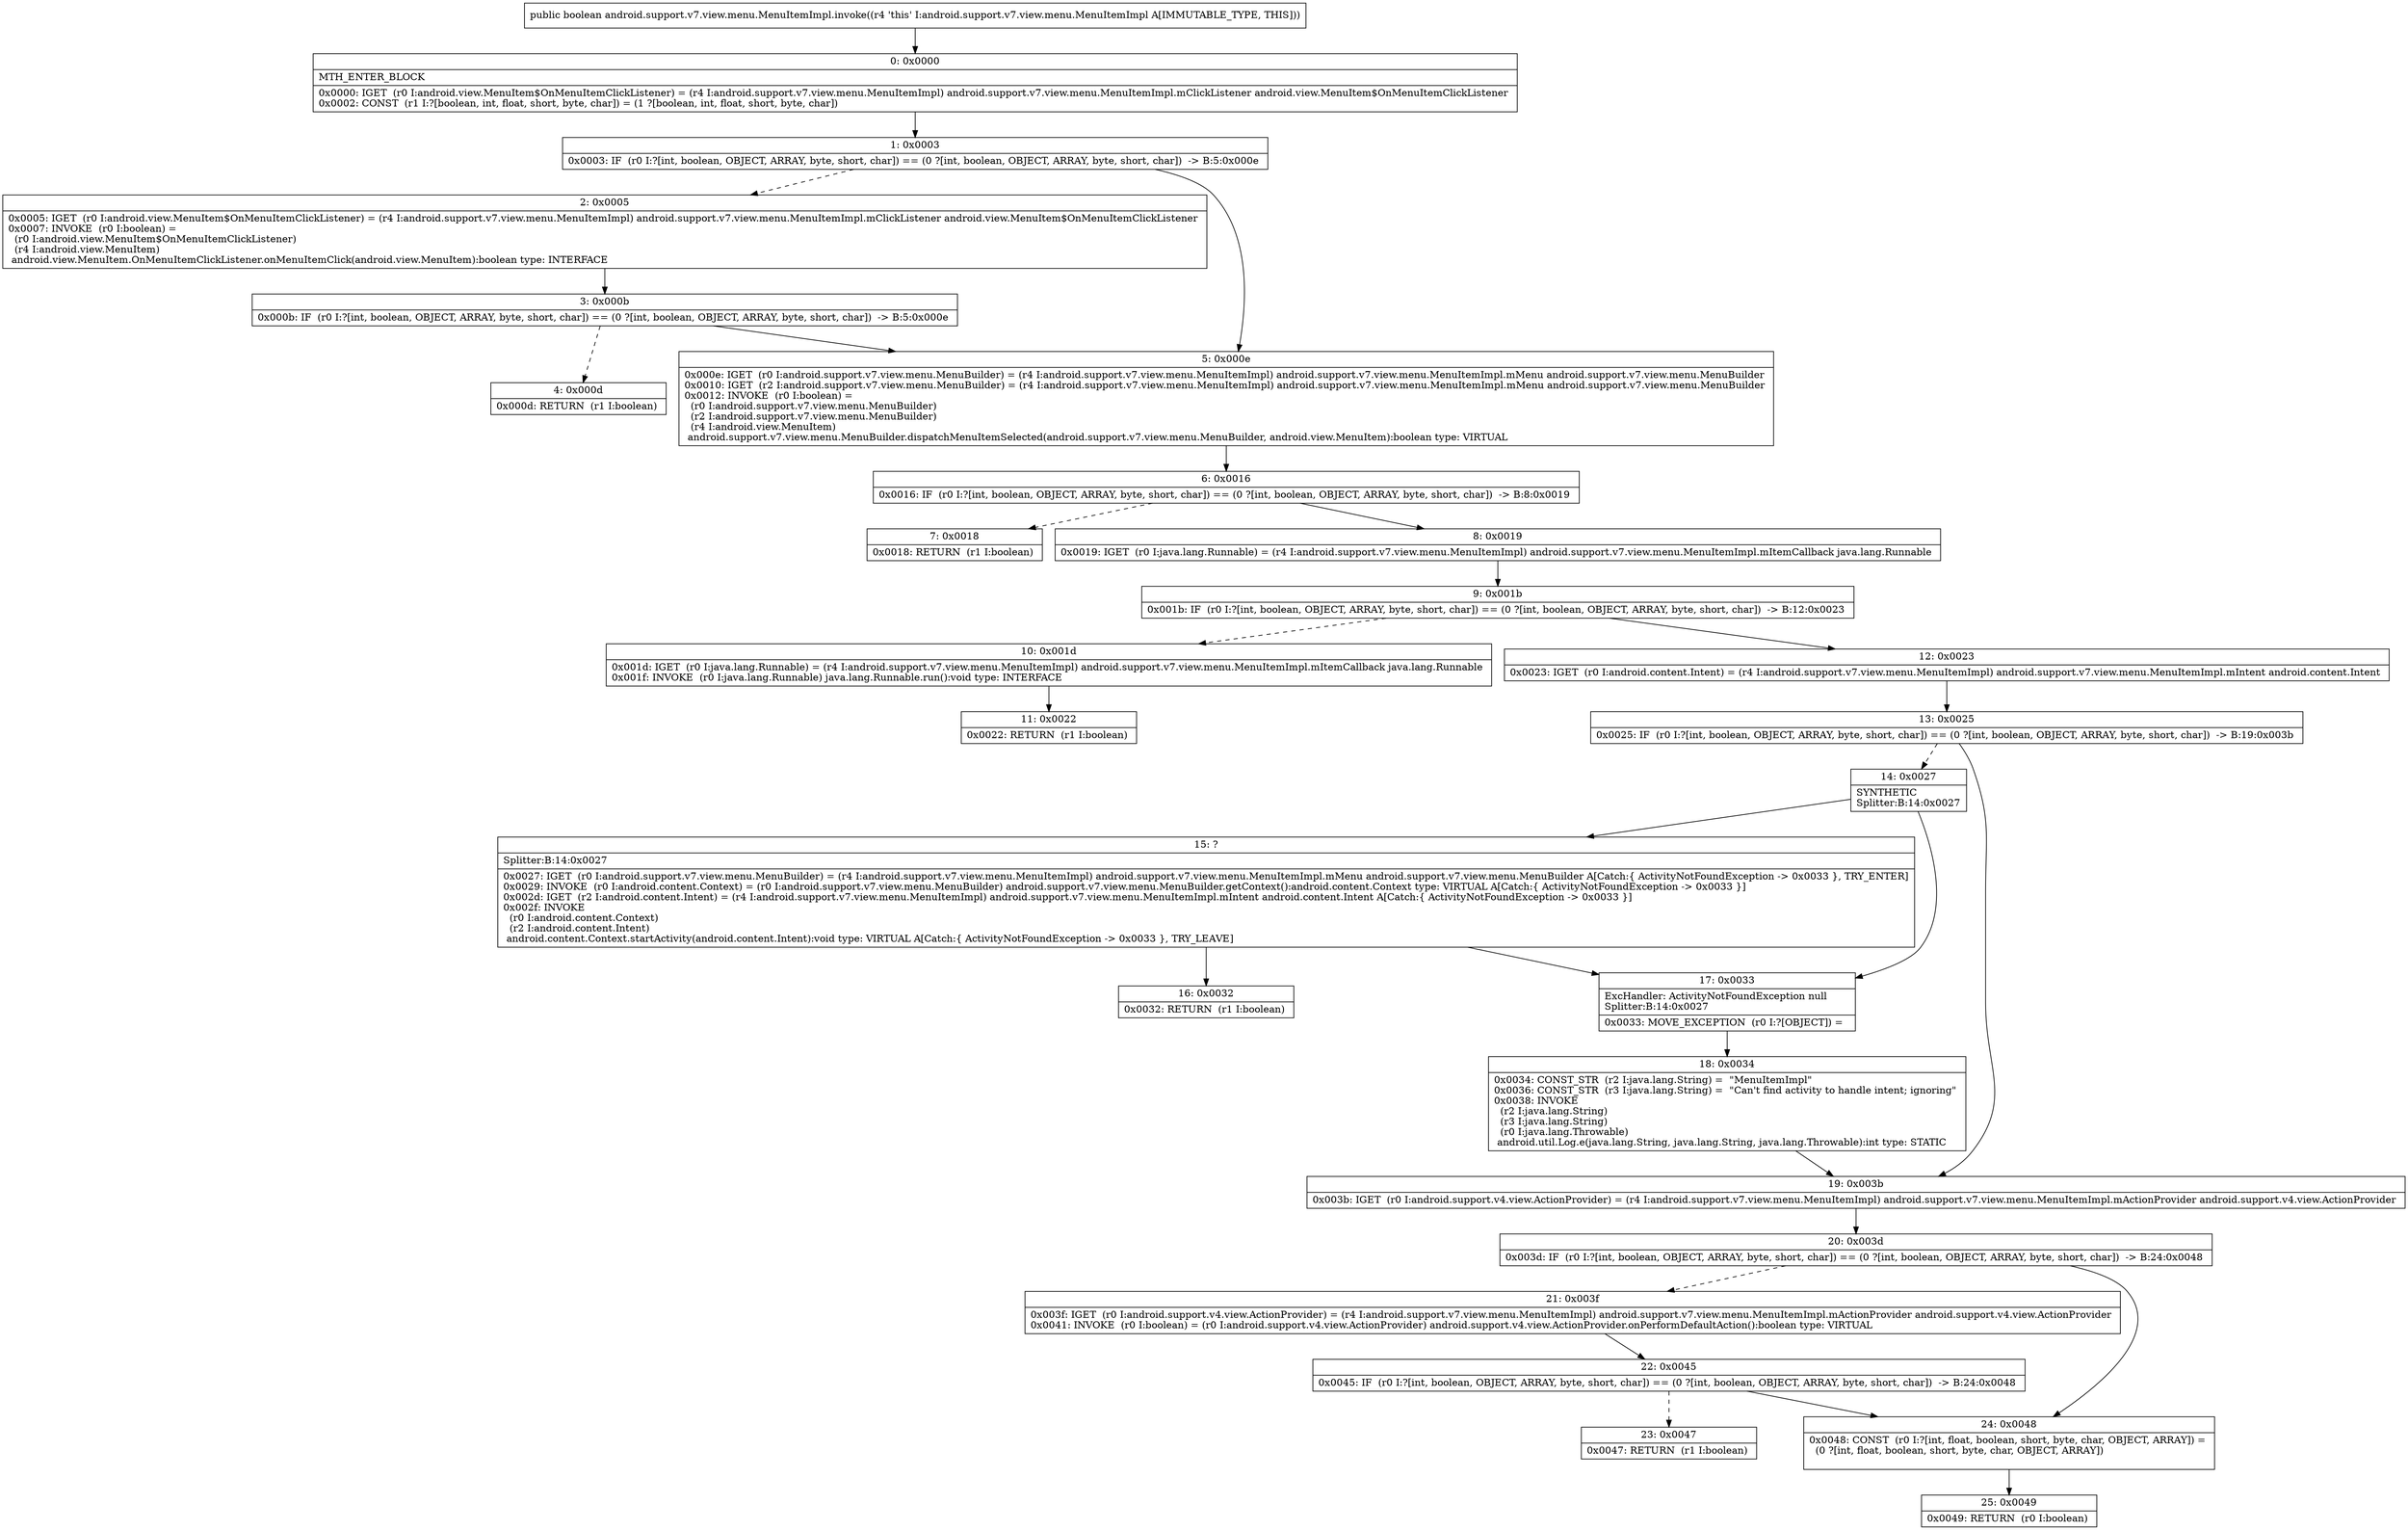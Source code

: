 digraph "CFG forandroid.support.v7.view.menu.MenuItemImpl.invoke()Z" {
Node_0 [shape=record,label="{0\:\ 0x0000|MTH_ENTER_BLOCK\l|0x0000: IGET  (r0 I:android.view.MenuItem$OnMenuItemClickListener) = (r4 I:android.support.v7.view.menu.MenuItemImpl) android.support.v7.view.menu.MenuItemImpl.mClickListener android.view.MenuItem$OnMenuItemClickListener \l0x0002: CONST  (r1 I:?[boolean, int, float, short, byte, char]) = (1 ?[boolean, int, float, short, byte, char]) \l}"];
Node_1 [shape=record,label="{1\:\ 0x0003|0x0003: IF  (r0 I:?[int, boolean, OBJECT, ARRAY, byte, short, char]) == (0 ?[int, boolean, OBJECT, ARRAY, byte, short, char])  \-\> B:5:0x000e \l}"];
Node_2 [shape=record,label="{2\:\ 0x0005|0x0005: IGET  (r0 I:android.view.MenuItem$OnMenuItemClickListener) = (r4 I:android.support.v7.view.menu.MenuItemImpl) android.support.v7.view.menu.MenuItemImpl.mClickListener android.view.MenuItem$OnMenuItemClickListener \l0x0007: INVOKE  (r0 I:boolean) = \l  (r0 I:android.view.MenuItem$OnMenuItemClickListener)\l  (r4 I:android.view.MenuItem)\l android.view.MenuItem.OnMenuItemClickListener.onMenuItemClick(android.view.MenuItem):boolean type: INTERFACE \l}"];
Node_3 [shape=record,label="{3\:\ 0x000b|0x000b: IF  (r0 I:?[int, boolean, OBJECT, ARRAY, byte, short, char]) == (0 ?[int, boolean, OBJECT, ARRAY, byte, short, char])  \-\> B:5:0x000e \l}"];
Node_4 [shape=record,label="{4\:\ 0x000d|0x000d: RETURN  (r1 I:boolean) \l}"];
Node_5 [shape=record,label="{5\:\ 0x000e|0x000e: IGET  (r0 I:android.support.v7.view.menu.MenuBuilder) = (r4 I:android.support.v7.view.menu.MenuItemImpl) android.support.v7.view.menu.MenuItemImpl.mMenu android.support.v7.view.menu.MenuBuilder \l0x0010: IGET  (r2 I:android.support.v7.view.menu.MenuBuilder) = (r4 I:android.support.v7.view.menu.MenuItemImpl) android.support.v7.view.menu.MenuItemImpl.mMenu android.support.v7.view.menu.MenuBuilder \l0x0012: INVOKE  (r0 I:boolean) = \l  (r0 I:android.support.v7.view.menu.MenuBuilder)\l  (r2 I:android.support.v7.view.menu.MenuBuilder)\l  (r4 I:android.view.MenuItem)\l android.support.v7.view.menu.MenuBuilder.dispatchMenuItemSelected(android.support.v7.view.menu.MenuBuilder, android.view.MenuItem):boolean type: VIRTUAL \l}"];
Node_6 [shape=record,label="{6\:\ 0x0016|0x0016: IF  (r0 I:?[int, boolean, OBJECT, ARRAY, byte, short, char]) == (0 ?[int, boolean, OBJECT, ARRAY, byte, short, char])  \-\> B:8:0x0019 \l}"];
Node_7 [shape=record,label="{7\:\ 0x0018|0x0018: RETURN  (r1 I:boolean) \l}"];
Node_8 [shape=record,label="{8\:\ 0x0019|0x0019: IGET  (r0 I:java.lang.Runnable) = (r4 I:android.support.v7.view.menu.MenuItemImpl) android.support.v7.view.menu.MenuItemImpl.mItemCallback java.lang.Runnable \l}"];
Node_9 [shape=record,label="{9\:\ 0x001b|0x001b: IF  (r0 I:?[int, boolean, OBJECT, ARRAY, byte, short, char]) == (0 ?[int, boolean, OBJECT, ARRAY, byte, short, char])  \-\> B:12:0x0023 \l}"];
Node_10 [shape=record,label="{10\:\ 0x001d|0x001d: IGET  (r0 I:java.lang.Runnable) = (r4 I:android.support.v7.view.menu.MenuItemImpl) android.support.v7.view.menu.MenuItemImpl.mItemCallback java.lang.Runnable \l0x001f: INVOKE  (r0 I:java.lang.Runnable) java.lang.Runnable.run():void type: INTERFACE \l}"];
Node_11 [shape=record,label="{11\:\ 0x0022|0x0022: RETURN  (r1 I:boolean) \l}"];
Node_12 [shape=record,label="{12\:\ 0x0023|0x0023: IGET  (r0 I:android.content.Intent) = (r4 I:android.support.v7.view.menu.MenuItemImpl) android.support.v7.view.menu.MenuItemImpl.mIntent android.content.Intent \l}"];
Node_13 [shape=record,label="{13\:\ 0x0025|0x0025: IF  (r0 I:?[int, boolean, OBJECT, ARRAY, byte, short, char]) == (0 ?[int, boolean, OBJECT, ARRAY, byte, short, char])  \-\> B:19:0x003b \l}"];
Node_14 [shape=record,label="{14\:\ 0x0027|SYNTHETIC\lSplitter:B:14:0x0027\l}"];
Node_15 [shape=record,label="{15\:\ ?|Splitter:B:14:0x0027\l|0x0027: IGET  (r0 I:android.support.v7.view.menu.MenuBuilder) = (r4 I:android.support.v7.view.menu.MenuItemImpl) android.support.v7.view.menu.MenuItemImpl.mMenu android.support.v7.view.menu.MenuBuilder A[Catch:\{ ActivityNotFoundException \-\> 0x0033 \}, TRY_ENTER]\l0x0029: INVOKE  (r0 I:android.content.Context) = (r0 I:android.support.v7.view.menu.MenuBuilder) android.support.v7.view.menu.MenuBuilder.getContext():android.content.Context type: VIRTUAL A[Catch:\{ ActivityNotFoundException \-\> 0x0033 \}]\l0x002d: IGET  (r2 I:android.content.Intent) = (r4 I:android.support.v7.view.menu.MenuItemImpl) android.support.v7.view.menu.MenuItemImpl.mIntent android.content.Intent A[Catch:\{ ActivityNotFoundException \-\> 0x0033 \}]\l0x002f: INVOKE  \l  (r0 I:android.content.Context)\l  (r2 I:android.content.Intent)\l android.content.Context.startActivity(android.content.Intent):void type: VIRTUAL A[Catch:\{ ActivityNotFoundException \-\> 0x0033 \}, TRY_LEAVE]\l}"];
Node_16 [shape=record,label="{16\:\ 0x0032|0x0032: RETURN  (r1 I:boolean) \l}"];
Node_17 [shape=record,label="{17\:\ 0x0033|ExcHandler: ActivityNotFoundException null\lSplitter:B:14:0x0027\l|0x0033: MOVE_EXCEPTION  (r0 I:?[OBJECT]) =  \l}"];
Node_18 [shape=record,label="{18\:\ 0x0034|0x0034: CONST_STR  (r2 I:java.lang.String) =  \"MenuItemImpl\" \l0x0036: CONST_STR  (r3 I:java.lang.String) =  \"Can't find activity to handle intent; ignoring\" \l0x0038: INVOKE  \l  (r2 I:java.lang.String)\l  (r3 I:java.lang.String)\l  (r0 I:java.lang.Throwable)\l android.util.Log.e(java.lang.String, java.lang.String, java.lang.Throwable):int type: STATIC \l}"];
Node_19 [shape=record,label="{19\:\ 0x003b|0x003b: IGET  (r0 I:android.support.v4.view.ActionProvider) = (r4 I:android.support.v7.view.menu.MenuItemImpl) android.support.v7.view.menu.MenuItemImpl.mActionProvider android.support.v4.view.ActionProvider \l}"];
Node_20 [shape=record,label="{20\:\ 0x003d|0x003d: IF  (r0 I:?[int, boolean, OBJECT, ARRAY, byte, short, char]) == (0 ?[int, boolean, OBJECT, ARRAY, byte, short, char])  \-\> B:24:0x0048 \l}"];
Node_21 [shape=record,label="{21\:\ 0x003f|0x003f: IGET  (r0 I:android.support.v4.view.ActionProvider) = (r4 I:android.support.v7.view.menu.MenuItemImpl) android.support.v7.view.menu.MenuItemImpl.mActionProvider android.support.v4.view.ActionProvider \l0x0041: INVOKE  (r0 I:boolean) = (r0 I:android.support.v4.view.ActionProvider) android.support.v4.view.ActionProvider.onPerformDefaultAction():boolean type: VIRTUAL \l}"];
Node_22 [shape=record,label="{22\:\ 0x0045|0x0045: IF  (r0 I:?[int, boolean, OBJECT, ARRAY, byte, short, char]) == (0 ?[int, boolean, OBJECT, ARRAY, byte, short, char])  \-\> B:24:0x0048 \l}"];
Node_23 [shape=record,label="{23\:\ 0x0047|0x0047: RETURN  (r1 I:boolean) \l}"];
Node_24 [shape=record,label="{24\:\ 0x0048|0x0048: CONST  (r0 I:?[int, float, boolean, short, byte, char, OBJECT, ARRAY]) = \l  (0 ?[int, float, boolean, short, byte, char, OBJECT, ARRAY])\l \l}"];
Node_25 [shape=record,label="{25\:\ 0x0049|0x0049: RETURN  (r0 I:boolean) \l}"];
MethodNode[shape=record,label="{public boolean android.support.v7.view.menu.MenuItemImpl.invoke((r4 'this' I:android.support.v7.view.menu.MenuItemImpl A[IMMUTABLE_TYPE, THIS])) }"];
MethodNode -> Node_0;
Node_0 -> Node_1;
Node_1 -> Node_2[style=dashed];
Node_1 -> Node_5;
Node_2 -> Node_3;
Node_3 -> Node_4[style=dashed];
Node_3 -> Node_5;
Node_5 -> Node_6;
Node_6 -> Node_7[style=dashed];
Node_6 -> Node_8;
Node_8 -> Node_9;
Node_9 -> Node_10[style=dashed];
Node_9 -> Node_12;
Node_10 -> Node_11;
Node_12 -> Node_13;
Node_13 -> Node_14[style=dashed];
Node_13 -> Node_19;
Node_14 -> Node_15;
Node_14 -> Node_17;
Node_15 -> Node_16;
Node_15 -> Node_17;
Node_17 -> Node_18;
Node_18 -> Node_19;
Node_19 -> Node_20;
Node_20 -> Node_21[style=dashed];
Node_20 -> Node_24;
Node_21 -> Node_22;
Node_22 -> Node_23[style=dashed];
Node_22 -> Node_24;
Node_24 -> Node_25;
}

